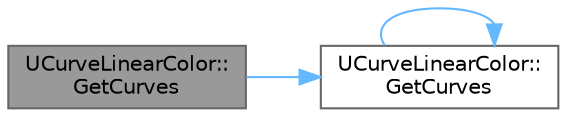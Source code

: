 digraph "UCurveLinearColor::GetCurves"
{
 // INTERACTIVE_SVG=YES
 // LATEX_PDF_SIZE
  bgcolor="transparent";
  edge [fontname=Helvetica,fontsize=10,labelfontname=Helvetica,labelfontsize=10];
  node [fontname=Helvetica,fontsize=10,shape=box,height=0.2,width=0.4];
  rankdir="LR";
  Node1 [id="Node000001",label="UCurveLinearColor::\lGetCurves",height=0.2,width=0.4,color="gray40", fillcolor="grey60", style="filled", fontcolor="black",tooltip=" "];
  Node1 -> Node2 [id="edge1_Node000001_Node000002",color="steelblue1",style="solid",tooltip=" "];
  Node2 [id="Node000002",label="UCurveLinearColor::\lGetCurves",height=0.2,width=0.4,color="grey40", fillcolor="white", style="filled",URL="$d9/d7a/classUCurveLinearColor.html#ac1669e34019d46e61c755b97ab901cb6",tooltip=" "];
  Node2 -> Node2 [id="edge2_Node000002_Node000002",color="steelblue1",style="solid",tooltip=" "];
}
